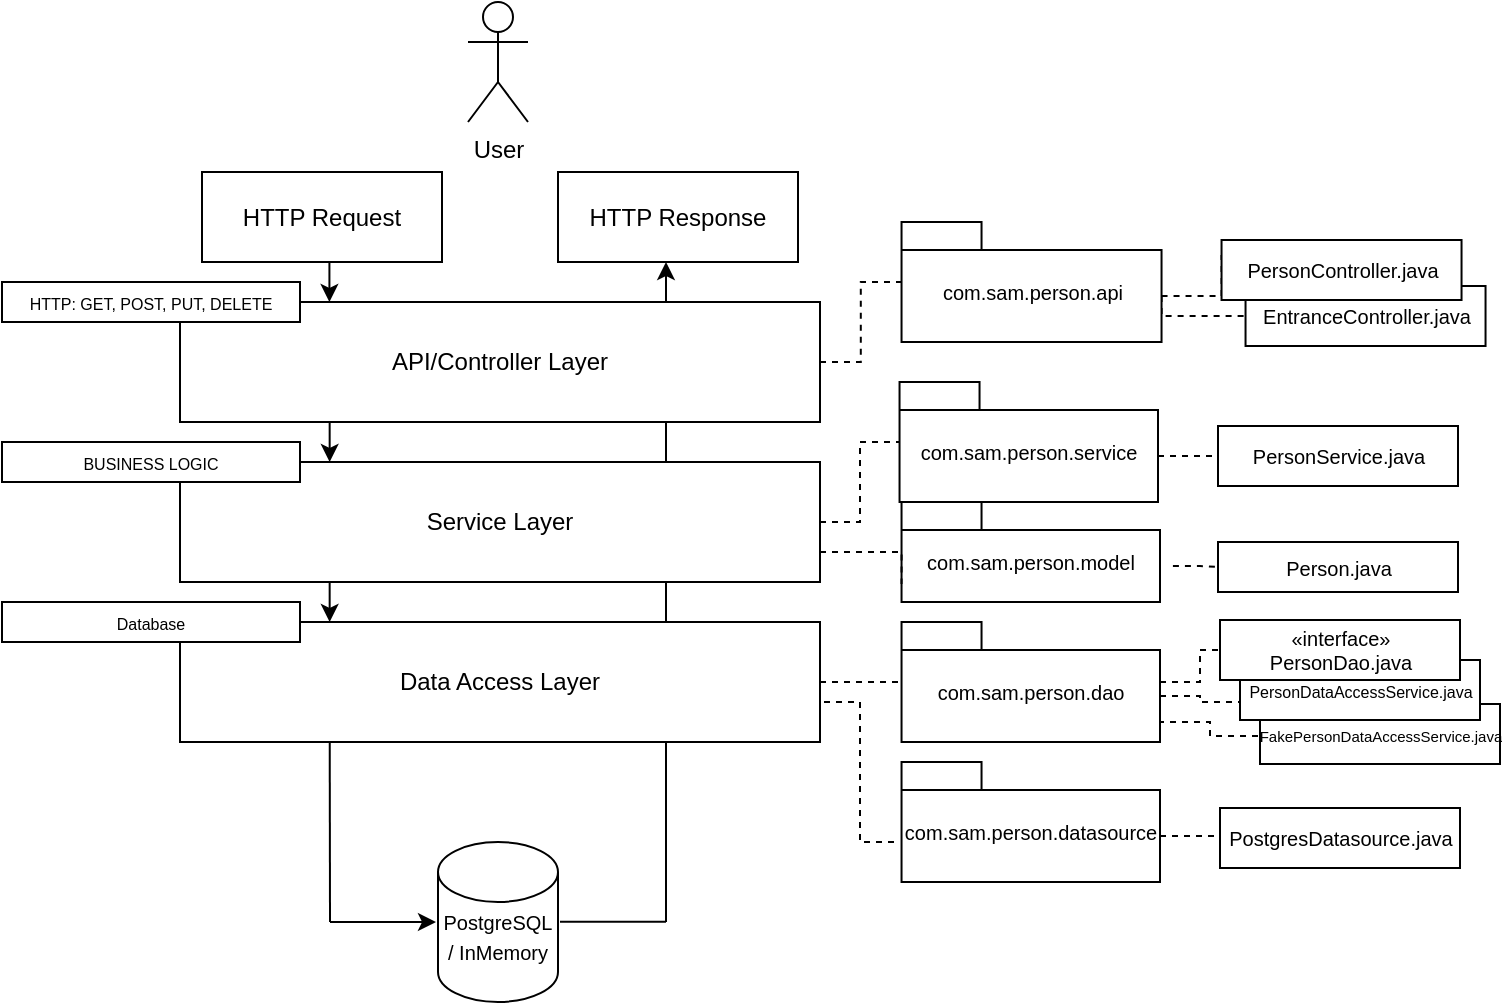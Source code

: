<mxfile version="13.6.2" type="device"><diagram id="nOCYNTdTRQQZGZ7B-oME" name="Page-1"><mxGraphModel dx="1185" dy="594" grid="1" gridSize="10" guides="1" tooltips="1" connect="1" arrows="1" fold="1" page="1" pageScale="1" pageWidth="827" pageHeight="1169" math="0" shadow="0"><root><mxCell id="0"/><mxCell id="1" parent="0"/><mxCell id="vkUlwRYQ739osRaBFYJp-57" style="edgeStyle=orthogonalEdgeStyle;rounded=0;orthogonalLoop=1;jettySize=auto;html=1;exitX=0;exitY=0;exitDx=135.69;exitDy=32;exitPerimeter=0;dashed=1;endArrow=none;endFill=0;fontSize=10;" edge="1" parent="1" source="vkUlwRYQ739osRaBFYJp-54" target="vkUlwRYQ739osRaBFYJp-55"><mxGeometry relative="1" as="geometry"/></mxCell><mxCell id="vkUlwRYQ739osRaBFYJp-54" value="&lt;font style=&quot;font-size: 10px ; font-weight: normal&quot;&gt;com.sam.person.model&lt;/font&gt;" style="shape=folder;fontStyle=1;spacingTop=10;tabWidth=40;tabHeight=14;tabPosition=left;html=1;align=center;" vertex="1" parent="1"><mxGeometry x="520.77" y="260" width="129.23" height="50" as="geometry"/></mxCell><mxCell id="vkUlwRYQ739osRaBFYJp-55" value="Person.java" style="html=1;align=center;fontSize=10;" vertex="1" parent="1"><mxGeometry x="679" y="280" width="120" height="25" as="geometry"/></mxCell><mxCell id="vkUlwRYQ739osRaBFYJp-38" value="&lt;font style=&quot;font-size: 7.5px&quot;&gt;FakePersonDataAccessService.java&lt;/font&gt;" style="html=1;align=center;" vertex="1" parent="1"><mxGeometry x="700" y="361" width="120" height="30" as="geometry"/></mxCell><mxCell id="vkUlwRYQ739osRaBFYJp-1" value="User" style="shape=umlActor;verticalLabelPosition=bottom;verticalAlign=top;html=1;outlineConnect=0;" vertex="1" parent="1"><mxGeometry x="304" y="10" width="30" height="60" as="geometry"/></mxCell><mxCell id="vkUlwRYQ739osRaBFYJp-2" value="HTTP Request" style="rounded=0;whiteSpace=wrap;html=1;" vertex="1" parent="1"><mxGeometry x="171" y="95" width="120" height="45" as="geometry"/></mxCell><mxCell id="vkUlwRYQ739osRaBFYJp-4" value="HTTP Response" style="rounded=0;whiteSpace=wrap;html=1;" vertex="1" parent="1"><mxGeometry x="349" y="95" width="120" height="45" as="geometry"/></mxCell><mxCell id="vkUlwRYQ739osRaBFYJp-50" style="edgeStyle=orthogonalEdgeStyle;rounded=0;orthogonalLoop=1;jettySize=auto;html=1;exitX=1;exitY=0.5;exitDx=0;exitDy=0;dashed=1;endArrow=none;endFill=0;fontSize=10;" edge="1" parent="1" source="vkUlwRYQ739osRaBFYJp-5" target="vkUlwRYQ739osRaBFYJp-27"><mxGeometry relative="1" as="geometry"/></mxCell><mxCell id="vkUlwRYQ739osRaBFYJp-5" value="API/Controller Layer" style="rounded=0;whiteSpace=wrap;html=1;" vertex="1" parent="1"><mxGeometry x="160" y="160" width="320" height="60" as="geometry"/></mxCell><mxCell id="vkUlwRYQ739osRaBFYJp-51" style="edgeStyle=orthogonalEdgeStyle;rounded=0;orthogonalLoop=1;jettySize=auto;html=1;exitX=1;exitY=0.5;exitDx=0;exitDy=0;dashed=1;endArrow=none;endFill=0;fontSize=10;" edge="1" parent="1" source="vkUlwRYQ739osRaBFYJp-6" target="vkUlwRYQ739osRaBFYJp-28"><mxGeometry relative="1" as="geometry"/></mxCell><mxCell id="vkUlwRYQ739osRaBFYJp-56" style="edgeStyle=orthogonalEdgeStyle;rounded=0;orthogonalLoop=1;jettySize=auto;html=1;exitX=1;exitY=0.75;exitDx=0;exitDy=0;entryX=0;entryY=0;entryDx=0;entryDy=41;entryPerimeter=0;dashed=1;endArrow=none;endFill=0;fontSize=10;" edge="1" parent="1" source="vkUlwRYQ739osRaBFYJp-6" target="vkUlwRYQ739osRaBFYJp-54"><mxGeometry relative="1" as="geometry"><Array as="points"><mxPoint x="521" y="285"/></Array></mxGeometry></mxCell><mxCell id="vkUlwRYQ739osRaBFYJp-6" value="Service Layer" style="rounded=0;whiteSpace=wrap;html=1;" vertex="1" parent="1"><mxGeometry x="160" y="240" width="320" height="60" as="geometry"/></mxCell><mxCell id="vkUlwRYQ739osRaBFYJp-52" style="edgeStyle=orthogonalEdgeStyle;rounded=0;orthogonalLoop=1;jettySize=auto;html=1;exitX=1;exitY=0.5;exitDx=0;exitDy=0;dashed=1;endArrow=none;endFill=0;fontSize=10;" edge="1" parent="1" source="vkUlwRYQ739osRaBFYJp-7"><mxGeometry relative="1" as="geometry"><mxPoint x="520" y="350" as="targetPoint"/></mxGeometry></mxCell><mxCell id="vkUlwRYQ739osRaBFYJp-53" style="edgeStyle=orthogonalEdgeStyle;rounded=0;orthogonalLoop=1;jettySize=auto;html=1;exitX=1;exitY=0.5;exitDx=0;exitDy=0;dashed=1;endArrow=none;endFill=0;fontSize=10;" edge="1" parent="1" source="vkUlwRYQ739osRaBFYJp-7"><mxGeometry relative="1" as="geometry"><mxPoint x="520" y="430" as="targetPoint"/><Array as="points"><mxPoint x="480" y="360"/><mxPoint x="500" y="360"/><mxPoint x="500" y="430"/></Array></mxGeometry></mxCell><mxCell id="vkUlwRYQ739osRaBFYJp-7" value="Data Access Layer" style="rounded=0;whiteSpace=wrap;html=1;" vertex="1" parent="1"><mxGeometry x="160" y="320" width="320" height="60" as="geometry"/></mxCell><mxCell id="vkUlwRYQ739osRaBFYJp-8" value="&lt;span style=&quot;font-size: 8px&quot;&gt;HTTP: GET, POST, PUT, DELETE&lt;/span&gt;" style="rounded=0;whiteSpace=wrap;html=1;align=center;" vertex="1" parent="1"><mxGeometry x="71" y="150" width="149" height="20" as="geometry"/></mxCell><mxCell id="vkUlwRYQ739osRaBFYJp-9" value="&lt;span style=&quot;font-size: 8px&quot;&gt;BUSINESS LOGIC&lt;/span&gt;" style="rounded=0;whiteSpace=wrap;html=1;align=center;" vertex="1" parent="1"><mxGeometry x="71" y="230" width="149" height="20" as="geometry"/></mxCell><mxCell id="vkUlwRYQ739osRaBFYJp-10" value="&lt;span style=&quot;font-size: 8px&quot;&gt;Database&lt;br&gt;&lt;/span&gt;" style="rounded=0;whiteSpace=wrap;html=1;align=center;" vertex="1" parent="1"><mxGeometry x="71" y="310" width="149" height="20" as="geometry"/></mxCell><mxCell id="vkUlwRYQ739osRaBFYJp-11" value="&lt;font style=&quot;font-size: 10px&quot;&gt;&lt;br&gt;PostgreSQL / InMemory&lt;/font&gt;" style="shape=cylinder2;whiteSpace=wrap;html=1;boundedLbl=1;backgroundOutline=1;size=15;align=center;" vertex="1" parent="1"><mxGeometry x="289" y="430" width="60" height="80" as="geometry"/></mxCell><mxCell id="vkUlwRYQ739osRaBFYJp-12" value="" style="endArrow=classic;html=1;" edge="1" parent="1"><mxGeometry width="50" height="50" relative="1" as="geometry"><mxPoint x="234.71" y="140" as="sourcePoint"/><mxPoint x="234.71" y="160" as="targetPoint"/></mxGeometry></mxCell><mxCell id="vkUlwRYQ739osRaBFYJp-13" value="" style="endArrow=classic;html=1;" edge="1" parent="1"><mxGeometry width="50" height="50" relative="1" as="geometry"><mxPoint x="234.83" y="220" as="sourcePoint"/><mxPoint x="234.83" y="240" as="targetPoint"/></mxGeometry></mxCell><mxCell id="vkUlwRYQ739osRaBFYJp-14" value="" style="endArrow=classic;html=1;" edge="1" parent="1"><mxGeometry width="50" height="50" relative="1" as="geometry"><mxPoint x="234.83" y="300" as="sourcePoint"/><mxPoint x="234.83" y="320" as="targetPoint"/></mxGeometry></mxCell><mxCell id="vkUlwRYQ739osRaBFYJp-15" value="" style="endArrow=none;html=1;endFill=0;" edge="1" parent="1"><mxGeometry width="50" height="50" relative="1" as="geometry"><mxPoint x="403" y="320" as="sourcePoint"/><mxPoint x="403" y="300" as="targetPoint"/></mxGeometry></mxCell><mxCell id="vkUlwRYQ739osRaBFYJp-16" value="" style="endArrow=none;html=1;endFill=0;" edge="1" parent="1"><mxGeometry width="50" height="50" relative="1" as="geometry"><mxPoint x="403" y="240" as="sourcePoint"/><mxPoint x="403" y="220" as="targetPoint"/></mxGeometry></mxCell><mxCell id="vkUlwRYQ739osRaBFYJp-17" value="" style="endArrow=classic;html=1;" edge="1" parent="1"><mxGeometry width="50" height="50" relative="1" as="geometry"><mxPoint x="403" y="160" as="sourcePoint"/><mxPoint x="403" y="140" as="targetPoint"/></mxGeometry></mxCell><mxCell id="vkUlwRYQ739osRaBFYJp-18" value="" style="endArrow=none;html=1;endFill=0;" edge="1" parent="1"><mxGeometry width="50" height="50" relative="1" as="geometry"><mxPoint x="234.86" y="380" as="sourcePoint"/><mxPoint x="235" y="470" as="targetPoint"/></mxGeometry></mxCell><mxCell id="vkUlwRYQ739osRaBFYJp-19" value="" style="endArrow=classic;html=1;entryX=0;entryY=0.375;entryDx=0;entryDy=0;entryPerimeter=0;" edge="1" parent="1"><mxGeometry width="50" height="50" relative="1" as="geometry"><mxPoint x="235" y="470" as="sourcePoint"/><mxPoint x="288" y="470.0" as="targetPoint"/><Array as="points"><mxPoint x="288" y="470"/></Array></mxGeometry></mxCell><mxCell id="vkUlwRYQ739osRaBFYJp-21" value="" style="endArrow=none;html=1;endFill=0;" edge="1" parent="1"><mxGeometry width="50" height="50" relative="1" as="geometry"><mxPoint x="403" y="470" as="sourcePoint"/><mxPoint x="403" y="380" as="targetPoint"/></mxGeometry></mxCell><mxCell id="vkUlwRYQ739osRaBFYJp-22" value="" style="endArrow=none;html=1;entryX=0;entryY=0.375;entryDx=0;entryDy=0;entryPerimeter=0;endFill=0;" edge="1" parent="1"><mxGeometry width="50" height="50" relative="1" as="geometry"><mxPoint x="350" y="469.88" as="sourcePoint"/><mxPoint x="403" y="469.88" as="targetPoint"/><Array as="points"><mxPoint x="403" y="469.88"/></Array></mxGeometry></mxCell><mxCell id="vkUlwRYQ739osRaBFYJp-41" style="edgeStyle=orthogonalEdgeStyle;rounded=0;orthogonalLoop=1;jettySize=auto;html=1;exitX=0;exitY=0;exitDx=130;exitDy=37;exitPerimeter=0;entryX=0;entryY=0.25;entryDx=0;entryDy=0;endArrow=none;endFill=0;fontSize=10;dashed=1;" edge="1" parent="1" source="vkUlwRYQ739osRaBFYJp-27" target="vkUlwRYQ739osRaBFYJp-34"><mxGeometry relative="1" as="geometry"/></mxCell><mxCell id="vkUlwRYQ739osRaBFYJp-42" style="edgeStyle=orthogonalEdgeStyle;rounded=0;orthogonalLoop=1;jettySize=auto;html=1;exitX=0;exitY=0;exitDx=130;exitDy=37;exitPerimeter=0;endArrow=none;endFill=0;fontSize=10;dashed=1;" edge="1" parent="1" source="vkUlwRYQ739osRaBFYJp-27" target="vkUlwRYQ739osRaBFYJp-33"><mxGeometry relative="1" as="geometry"><Array as="points"><mxPoint x="651" y="167"/></Array></mxGeometry></mxCell><mxCell id="vkUlwRYQ739osRaBFYJp-27" value="&lt;font style=&quot;font-size: 10px ; font-weight: normal&quot;&gt;com.sam.person.api&lt;/font&gt;" style="shape=folder;fontStyle=1;spacingTop=10;tabWidth=40;tabHeight=14;tabPosition=left;html=1;align=center;" vertex="1" parent="1"><mxGeometry x="520.77" y="120" width="130" height="60" as="geometry"/></mxCell><mxCell id="vkUlwRYQ739osRaBFYJp-43" style="edgeStyle=orthogonalEdgeStyle;rounded=0;orthogonalLoop=1;jettySize=auto;html=1;exitX=0;exitY=0;exitDx=129.23;exitDy=37;exitPerimeter=0;entryX=0;entryY=0.5;entryDx=0;entryDy=0;dashed=1;endArrow=none;endFill=0;fontSize=10;" edge="1" parent="1" source="vkUlwRYQ739osRaBFYJp-28" target="vkUlwRYQ739osRaBFYJp-39"><mxGeometry relative="1" as="geometry"/></mxCell><mxCell id="vkUlwRYQ739osRaBFYJp-28" value="&lt;font style=&quot;font-size: 10px ; font-weight: normal&quot;&gt;com.sam.person.service&lt;/font&gt;" style="shape=folder;fontStyle=1;spacingTop=10;tabWidth=40;tabHeight=14;tabPosition=left;html=1;align=center;" vertex="1" parent="1"><mxGeometry x="519.77" y="200" width="129.23" height="60" as="geometry"/></mxCell><mxCell id="vkUlwRYQ739osRaBFYJp-44" value="" style="edgeStyle=orthogonalEdgeStyle;rounded=0;orthogonalLoop=1;jettySize=auto;html=1;dashed=1;endArrow=none;endFill=0;fontSize=10;" edge="1" parent="1" source="vkUlwRYQ739osRaBFYJp-29" target="vkUlwRYQ739osRaBFYJp-37"><mxGeometry relative="1" as="geometry"/></mxCell><mxCell id="vkUlwRYQ739osRaBFYJp-47" style="edgeStyle=orthogonalEdgeStyle;rounded=0;orthogonalLoop=1;jettySize=auto;html=1;exitX=0;exitY=0;exitDx=129.23;exitDy=37;exitPerimeter=0;entryX=0;entryY=0.5;entryDx=0;entryDy=0;dashed=1;endArrow=none;endFill=0;fontSize=10;" edge="1" parent="1" source="vkUlwRYQ739osRaBFYJp-29" target="vkUlwRYQ739osRaBFYJp-36"><mxGeometry relative="1" as="geometry"><Array as="points"><mxPoint x="670" y="357"/><mxPoint x="670" y="360"/><mxPoint x="690" y="360"/></Array></mxGeometry></mxCell><mxCell id="vkUlwRYQ739osRaBFYJp-48" style="edgeStyle=orthogonalEdgeStyle;rounded=0;orthogonalLoop=1;jettySize=auto;html=1;exitX=0;exitY=0;exitDx=129.23;exitDy=37;exitPerimeter=0;entryX=0;entryY=0.5;entryDx=0;entryDy=0;dashed=1;endArrow=none;endFill=0;fontSize=10;" edge="1" parent="1" source="vkUlwRYQ739osRaBFYJp-29" target="vkUlwRYQ739osRaBFYJp-38"><mxGeometry relative="1" as="geometry"><Array as="points"><mxPoint x="650" y="370"/><mxPoint x="675" y="370"/><mxPoint x="675" y="377"/></Array></mxGeometry></mxCell><mxCell id="vkUlwRYQ739osRaBFYJp-29" value="&lt;font style=&quot;font-size: 10px ; font-weight: normal&quot;&gt;com.sam.person.dao&lt;/font&gt;" style="shape=folder;fontStyle=1;spacingTop=10;tabWidth=40;tabHeight=14;tabPosition=left;html=1;align=center;" vertex="1" parent="1"><mxGeometry x="520.77" y="320" width="129.23" height="60" as="geometry"/></mxCell><mxCell id="vkUlwRYQ739osRaBFYJp-49" style="edgeStyle=orthogonalEdgeStyle;rounded=0;orthogonalLoop=1;jettySize=auto;html=1;exitX=0;exitY=0;exitDx=129.23;exitDy=37;exitPerimeter=0;entryX=0;entryY=0.5;entryDx=0;entryDy=0;dashed=1;endArrow=none;endFill=0;fontSize=10;" edge="1" parent="1" source="vkUlwRYQ739osRaBFYJp-30" target="vkUlwRYQ739osRaBFYJp-40"><mxGeometry relative="1" as="geometry"/></mxCell><mxCell id="vkUlwRYQ739osRaBFYJp-30" value="&lt;font style=&quot;font-size: 10px ; font-weight: normal&quot;&gt;com.sam.person.datasource&lt;/font&gt;" style="shape=folder;fontStyle=1;spacingTop=10;tabWidth=40;tabHeight=14;tabPosition=left;html=1;align=center;" vertex="1" parent="1"><mxGeometry x="520.77" y="390" width="129.23" height="60" as="geometry"/></mxCell><mxCell id="vkUlwRYQ739osRaBFYJp-33" value="EntranceController.java" style="html=1;align=center;fontSize=10;" vertex="1" parent="1"><mxGeometry x="692.77" y="152" width="120" height="30" as="geometry"/></mxCell><mxCell id="vkUlwRYQ739osRaBFYJp-34" value="PersonController.java" style="html=1;align=center;fontSize=10;" vertex="1" parent="1"><mxGeometry x="680.77" y="129" width="120" height="30" as="geometry"/></mxCell><mxCell id="vkUlwRYQ739osRaBFYJp-36" value="&lt;font style=&quot;font-size: 8px&quot;&gt;PersonDataAccessService.java&lt;/font&gt;" style="html=1;align=center;" vertex="1" parent="1"><mxGeometry x="690" y="339" width="120" height="30" as="geometry"/></mxCell><mxCell id="vkUlwRYQ739osRaBFYJp-37" value="«interface»&lt;br style=&quot;font-size: 10px&quot;&gt;PersonDao.java" style="html=1;align=center;fontSize=10;" vertex="1" parent="1"><mxGeometry x="680" y="319" width="120" height="30" as="geometry"/></mxCell><mxCell id="vkUlwRYQ739osRaBFYJp-39" value="PersonService.java" style="html=1;align=center;fontSize=10;" vertex="1" parent="1"><mxGeometry x="679" y="222" width="120" height="30" as="geometry"/></mxCell><mxCell id="vkUlwRYQ739osRaBFYJp-40" value="PostgresDatasource.java" style="html=1;align=center;fontSize=10;" vertex="1" parent="1"><mxGeometry x="680" y="413" width="120" height="30" as="geometry"/></mxCell></root></mxGraphModel></diagram></mxfile>